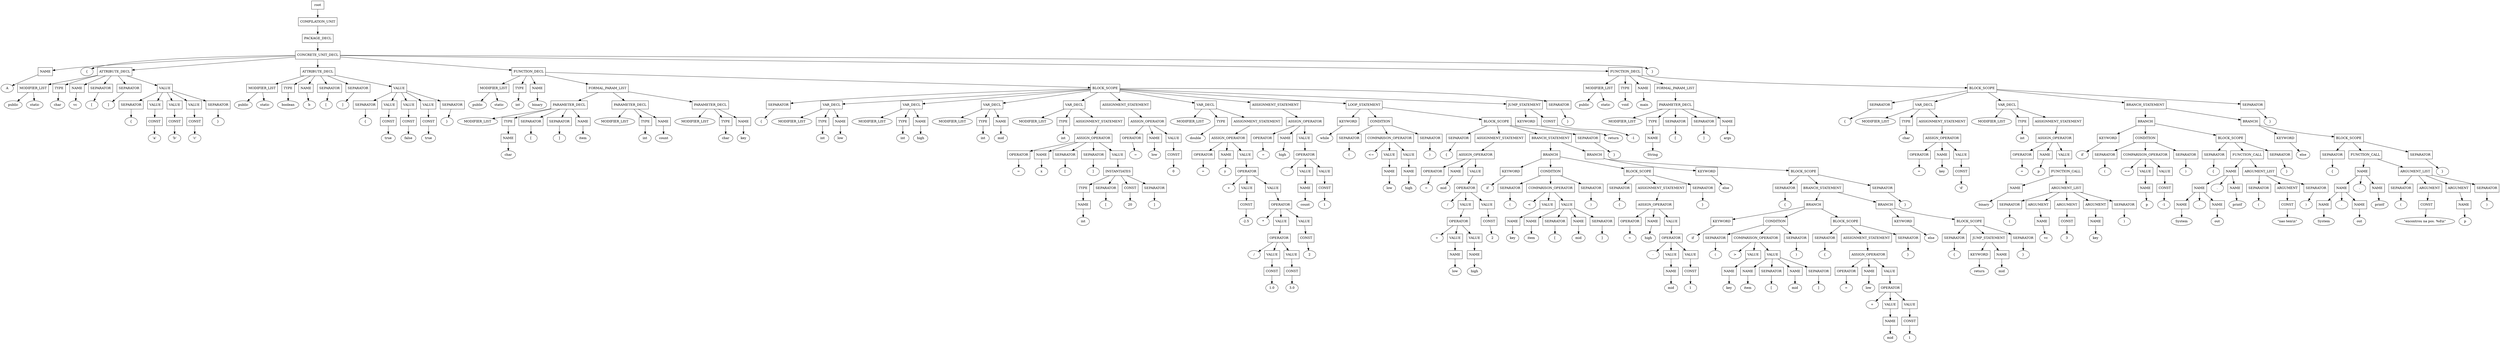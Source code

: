 digraph G {
	splines="TRUE";
	n_0 [label="root", shape="rectangle"]
	n_0 -> n_1
	n_1 [label="COMPILATION_UNIT", shape="rectangle"]
	n_1 -> n_2
	n_2 [label="PACKAGE_DECL", shape="rectangle"]
	n_2 -> n_3
	n_3 [label="CONCRETE_UNIT_DECL", shape="rectangle"]
	n_3 -> n_4
	n_4 [label="NAME", shape="rectangle"]
	n_4 -> n_11
	n_11 [label="A", shape="ellipse"]
	n_3 -> n_5
	n_5 [label="{", shape="ellipse"]
	n_3 -> n_6
	n_6 [label="ATTRIBUTE_DECL", shape="rectangle"]
	n_6 -> n_12
	n_12 [label="MODIFIER_LIST", shape="rectangle"]
	n_12 -> n_34
	n_34 [label="public", shape="ellipse"]
	n_12 -> n_35
	n_35 [label="static", shape="ellipse"]
	n_6 -> n_13
	n_13 [label="TYPE", shape="rectangle"]
	n_13 -> n_36
	n_36 [label="char", shape="ellipse"]
	n_6 -> n_14
	n_14 [label="NAME", shape="rectangle"]
	n_14 -> n_37
	n_37 [label="vc", shape="ellipse"]
	n_6 -> n_15
	n_15 [label="SEPARATOR", shape="rectangle"]
	n_15 -> n_38
	n_38 [label="[", shape="ellipse"]
	n_6 -> n_16
	n_16 [label="SEPARATOR", shape="rectangle"]
	n_16 -> n_39
	n_39 [label="]", shape="ellipse"]
	n_6 -> n_17
	n_17 [label="VALUE", shape="rectangle"]
	n_17 -> n_40
	n_40 [label="SEPARATOR", shape="rectangle"]
	n_40 -> n_84
	n_84 [label="{", shape="ellipse"]
	n_17 -> n_41
	n_41 [label="VALUE", shape="rectangle"]
	n_41 -> n_85
	n_85 [label="CONST", shape="rectangle"]
	n_85 -> n_144
	n_144 [label="'a'", shape="ellipse"]
	n_17 -> n_42
	n_42 [label="VALUE", shape="rectangle"]
	n_42 -> n_86
	n_86 [label="CONST", shape="rectangle"]
	n_86 -> n_145
	n_145 [label="'b'", shape="ellipse"]
	n_17 -> n_43
	n_43 [label="VALUE", shape="rectangle"]
	n_43 -> n_87
	n_87 [label="CONST", shape="rectangle"]
	n_87 -> n_146
	n_146 [label="'c'", shape="ellipse"]
	n_17 -> n_44
	n_44 [label="SEPARATOR", shape="rectangle"]
	n_44 -> n_88
	n_88 [label="}", shape="ellipse"]
	n_3 -> n_7
	n_7 [label="ATTRIBUTE_DECL", shape="rectangle"]
	n_7 -> n_18
	n_18 [label="MODIFIER_LIST", shape="rectangle"]
	n_18 -> n_45
	n_45 [label="public", shape="ellipse"]
	n_18 -> n_46
	n_46 [label="static", shape="ellipse"]
	n_7 -> n_19
	n_19 [label="TYPE", shape="rectangle"]
	n_19 -> n_47
	n_47 [label="boolean", shape="ellipse"]
	n_7 -> n_20
	n_20 [label="NAME", shape="rectangle"]
	n_20 -> n_48
	n_48 [label="b", shape="ellipse"]
	n_7 -> n_21
	n_21 [label="SEPARATOR", shape="rectangle"]
	n_21 -> n_49
	n_49 [label="[", shape="ellipse"]
	n_7 -> n_22
	n_22 [label="SEPARATOR", shape="rectangle"]
	n_22 -> n_50
	n_50 [label="]", shape="ellipse"]
	n_7 -> n_23
	n_23 [label="VALUE", shape="rectangle"]
	n_23 -> n_51
	n_51 [label="SEPARATOR", shape="rectangle"]
	n_51 -> n_89
	n_89 [label="{", shape="ellipse"]
	n_23 -> n_52
	n_52 [label="VALUE", shape="rectangle"]
	n_52 -> n_90
	n_90 [label="CONST", shape="rectangle"]
	n_90 -> n_147
	n_147 [label="true", shape="ellipse"]
	n_23 -> n_53
	n_53 [label="VALUE", shape="rectangle"]
	n_53 -> n_91
	n_91 [label="CONST", shape="rectangle"]
	n_91 -> n_148
	n_148 [label="false", shape="ellipse"]
	n_23 -> n_54
	n_54 [label="VALUE", shape="rectangle"]
	n_54 -> n_92
	n_92 [label="CONST", shape="rectangle"]
	n_92 -> n_149
	n_149 [label="true", shape="ellipse"]
	n_23 -> n_55
	n_55 [label="SEPARATOR", shape="rectangle"]
	n_55 -> n_93
	n_93 [label="}", shape="ellipse"]
	n_3 -> n_8
	n_8 [label="FUNCTION_DECL", shape="rectangle"]
	n_8 -> n_24
	n_24 [label="MODIFIER_LIST", shape="rectangle"]
	n_24 -> n_56
	n_56 [label="public", shape="ellipse"]
	n_24 -> n_57
	n_57 [label="static", shape="ellipse"]
	n_8 -> n_25
	n_25 [label="TYPE", shape="rectangle"]
	n_25 -> n_58
	n_58 [label="int", shape="ellipse"]
	n_8 -> n_26
	n_26 [label="NAME", shape="rectangle"]
	n_26 -> n_59
	n_59 [label="binary", shape="ellipse"]
	n_8 -> n_27
	n_27 [label="FORMAL_PARAM_LIST", shape="rectangle"]
	n_27 -> n_60
	n_60 [label="PARAMETER_DECL", shape="rectangle"]
	n_60 -> n_94
	n_94 [label="MODIFIER_LIST", shape="ellipse"]
	n_60 -> n_95
	n_95 [label="TYPE", shape="rectangle"]
	n_95 -> n_150
	n_150 [label="NAME", shape="rectangle"]
	n_150 -> n_197
	n_197 [label="char", shape="ellipse"]
	n_60 -> n_96
	n_96 [label="SEPARATOR", shape="rectangle"]
	n_96 -> n_151
	n_151 [label="[", shape="ellipse"]
	n_60 -> n_97
	n_97 [label="SEPARATOR", shape="rectangle"]
	n_97 -> n_152
	n_152 [label="]", shape="ellipse"]
	n_60 -> n_98
	n_98 [label="NAME", shape="rectangle"]
	n_98 -> n_153
	n_153 [label="item", shape="ellipse"]
	n_27 -> n_61
	n_61 [label="PARAMETER_DECL", shape="rectangle"]
	n_61 -> n_99
	n_99 [label="MODIFIER_LIST", shape="ellipse"]
	n_61 -> n_100
	n_100 [label="TYPE", shape="rectangle"]
	n_100 -> n_154
	n_154 [label="int", shape="ellipse"]
	n_61 -> n_101
	n_101 [label="NAME", shape="rectangle"]
	n_101 -> n_155
	n_155 [label="count", shape="ellipse"]
	n_27 -> n_62
	n_62 [label="PARAMETER_DECL", shape="rectangle"]
	n_62 -> n_102
	n_102 [label="MODIFIER_LIST", shape="ellipse"]
	n_62 -> n_103
	n_103 [label="TYPE", shape="rectangle"]
	n_103 -> n_156
	n_156 [label="char", shape="ellipse"]
	n_62 -> n_104
	n_104 [label="NAME", shape="rectangle"]
	n_104 -> n_157
	n_157 [label="key", shape="ellipse"]
	n_8 -> n_28
	n_28 [label="BLOCK_SCOPE", shape="rectangle"]
	n_28 -> n_63
	n_63 [label="SEPARATOR", shape="rectangle"]
	n_63 -> n_105
	n_105 [label="{", shape="ellipse"]
	n_28 -> n_64
	n_64 [label="VAR_DECL", shape="rectangle"]
	n_64 -> n_106
	n_106 [label="MODIFIER_LIST", shape="ellipse"]
	n_64 -> n_107
	n_107 [label="TYPE", shape="rectangle"]
	n_107 -> n_158
	n_158 [label="int", shape="ellipse"]
	n_64 -> n_108
	n_108 [label="NAME", shape="rectangle"]
	n_108 -> n_159
	n_159 [label="low", shape="ellipse"]
	n_28 -> n_65
	n_65 [label="VAR_DECL", shape="rectangle"]
	n_65 -> n_109
	n_109 [label="MODIFIER_LIST", shape="ellipse"]
	n_65 -> n_110
	n_110 [label="TYPE", shape="rectangle"]
	n_110 -> n_160
	n_160 [label="int", shape="ellipse"]
	n_65 -> n_111
	n_111 [label="NAME", shape="rectangle"]
	n_111 -> n_161
	n_161 [label="high", shape="ellipse"]
	n_28 -> n_66
	n_66 [label="VAR_DECL", shape="rectangle"]
	n_66 -> n_112
	n_112 [label="MODIFIER_LIST", shape="ellipse"]
	n_66 -> n_113
	n_113 [label="TYPE", shape="rectangle"]
	n_113 -> n_162
	n_162 [label="int", shape="ellipse"]
	n_66 -> n_114
	n_114 [label="NAME", shape="rectangle"]
	n_114 -> n_163
	n_163 [label="mid", shape="ellipse"]
	n_28 -> n_67
	n_67 [label="VAR_DECL", shape="rectangle"]
	n_67 -> n_115
	n_115 [label="MODIFIER_LIST", shape="ellipse"]
	n_67 -> n_116
	n_116 [label="TYPE", shape="rectangle"]
	n_116 -> n_164
	n_164 [label="int", shape="ellipse"]
	n_67 -> n_117
	n_117 [label="ASSIGNMENT_STATEMENT", shape="rectangle"]
	n_117 -> n_165
	n_165 [label="ASSIGN_OPERATOR", shape="rectangle"]
	n_165 -> n_198
	n_198 [label="OPERATOR", shape="rectangle"]
	n_198 -> n_240
	n_240 [label="=", shape="ellipse"]
	n_165 -> n_199
	n_199 [label="NAME", shape="rectangle"]
	n_199 -> n_241
	n_241 [label="x", shape="ellipse"]
	n_165 -> n_200
	n_200 [label="SEPARATOR", shape="rectangle"]
	n_200 -> n_242
	n_242 [label="[", shape="ellipse"]
	n_165 -> n_201
	n_201 [label="SEPARATOR", shape="rectangle"]
	n_201 -> n_243
	n_243 [label="]", shape="ellipse"]
	n_165 -> n_202
	n_202 [label="VALUE", shape="rectangle"]
	n_202 -> n_244
	n_244 [label="INSTANTIATES", shape="rectangle"]
	n_244 -> n_281
	n_281 [label="TYPE", shape="rectangle"]
	n_281 -> n_324
	n_324 [label="NAME", shape="rectangle"]
	n_324 -> n_370
	n_370 [label="int", shape="ellipse"]
	n_244 -> n_282
	n_282 [label="SEPARATOR", shape="rectangle"]
	n_282 -> n_325
	n_325 [label="[", shape="ellipse"]
	n_244 -> n_283
	n_283 [label="CONST", shape="rectangle"]
	n_283 -> n_326
	n_326 [label="20", shape="ellipse"]
	n_244 -> n_284
	n_284 [label="SEPARATOR", shape="rectangle"]
	n_284 -> n_327
	n_327 [label="]", shape="ellipse"]
	n_28 -> n_68
	n_68 [label="ASSIGNMENT_STATEMENT", shape="rectangle"]
	n_68 -> n_118
	n_118 [label="ASSIGN_OPERATOR", shape="rectangle"]
	n_118 -> n_166
	n_166 [label="OPERATOR", shape="rectangle"]
	n_166 -> n_203
	n_203 [label="=", shape="ellipse"]
	n_118 -> n_167
	n_167 [label="NAME", shape="rectangle"]
	n_167 -> n_204
	n_204 [label="low", shape="ellipse"]
	n_118 -> n_168
	n_168 [label="VALUE", shape="rectangle"]
	n_168 -> n_205
	n_205 [label="CONST", shape="rectangle"]
	n_205 -> n_245
	n_245 [label="0", shape="ellipse"]
	n_28 -> n_69
	n_69 [label="VAR_DECL", shape="rectangle"]
	n_69 -> n_119
	n_119 [label="MODIFIER_LIST", shape="ellipse"]
	n_69 -> n_120
	n_120 [label="TYPE", shape="rectangle"]
	n_120 -> n_169
	n_169 [label="double", shape="ellipse"]
	n_69 -> n_121
	n_121 [label="ASSIGNMENT_STATEMENT", shape="rectangle"]
	n_121 -> n_170
	n_170 [label="ASSIGN_OPERATOR", shape="rectangle"]
	n_170 -> n_206
	n_206 [label="OPERATOR", shape="rectangle"]
	n_206 -> n_246
	n_246 [label="=", shape="ellipse"]
	n_170 -> n_207
	n_207 [label="NAME", shape="rectangle"]
	n_207 -> n_247
	n_247 [label="y", shape="ellipse"]
	n_170 -> n_208
	n_208 [label="VALUE", shape="rectangle"]
	n_208 -> n_248
	n_248 [label="OPERATOR", shape="rectangle"]
	n_248 -> n_285
	n_285 [label="+", shape="ellipse"]
	n_248 -> n_286
	n_286 [label="VALUE", shape="rectangle"]
	n_286 -> n_328
	n_328 [label="CONST", shape="rectangle"]
	n_328 -> n_371
	n_371 [label="-2.5", shape="ellipse"]
	n_248 -> n_287
	n_287 [label="VALUE", shape="rectangle"]
	n_287 -> n_329
	n_329 [label="OPERATOR", shape="rectangle"]
	n_329 -> n_372
	n_372 [label="*", shape="ellipse"]
	n_329 -> n_373
	n_373 [label="VALUE", shape="rectangle"]
	n_373 -> n_402
	n_402 [label="OPERATOR", shape="rectangle"]
	n_402 -> n_430
	n_430 [label="/", shape="ellipse"]
	n_402 -> n_431
	n_431 [label="VALUE", shape="rectangle"]
	n_431 -> n_451
	n_451 [label="CONST", shape="rectangle"]
	n_451 -> n_467
	n_467 [label="1.0", shape="ellipse"]
	n_402 -> n_432
	n_432 [label="VALUE", shape="rectangle"]
	n_432 -> n_452
	n_452 [label="CONST", shape="rectangle"]
	n_452 -> n_468
	n_468 [label="3.0", shape="ellipse"]
	n_329 -> n_374
	n_374 [label="VALUE", shape="rectangle"]
	n_374 -> n_403
	n_403 [label="CONST", shape="rectangle"]
	n_403 -> n_433
	n_433 [label="2", shape="ellipse"]
	n_28 -> n_70
	n_70 [label="ASSIGNMENT_STATEMENT", shape="rectangle"]
	n_70 -> n_122
	n_122 [label="ASSIGN_OPERATOR", shape="rectangle"]
	n_122 -> n_171
	n_171 [label="OPERATOR", shape="rectangle"]
	n_171 -> n_209
	n_209 [label="=", shape="ellipse"]
	n_122 -> n_172
	n_172 [label="NAME", shape="rectangle"]
	n_172 -> n_210
	n_210 [label="high", shape="ellipse"]
	n_122 -> n_173
	n_173 [label="VALUE", shape="rectangle"]
	n_173 -> n_211
	n_211 [label="OPERATOR", shape="rectangle"]
	n_211 -> n_249
	n_249 [label="-", shape="ellipse"]
	n_211 -> n_250
	n_250 [label="VALUE", shape="rectangle"]
	n_250 -> n_288
	n_288 [label="NAME", shape="rectangle"]
	n_288 -> n_330
	n_330 [label="count", shape="ellipse"]
	n_211 -> n_251
	n_251 [label="VALUE", shape="rectangle"]
	n_251 -> n_289
	n_289 [label="CONST", shape="rectangle"]
	n_289 -> n_331
	n_331 [label="1", shape="ellipse"]
	n_28 -> n_71
	n_71 [label="LOOP_STATEMENT", shape="rectangle"]
	n_71 -> n_123
	n_123 [label="KEYWORD", shape="rectangle"]
	n_123 -> n_174
	n_174 [label="while", shape="ellipse"]
	n_71 -> n_124
	n_124 [label="CONDITION", shape="rectangle"]
	n_124 -> n_175
	n_175 [label="SEPARATOR", shape="rectangle"]
	n_175 -> n_212
	n_212 [label="(", shape="ellipse"]
	n_124 -> n_176
	n_176 [label="COMPARISON_OPERATOR", shape="rectangle"]
	n_176 -> n_213
	n_213 [label="<=", shape="ellipse"]
	n_176 -> n_214
	n_214 [label="VALUE", shape="rectangle"]
	n_214 -> n_252
	n_252 [label="NAME", shape="rectangle"]
	n_252 -> n_290
	n_290 [label="low", shape="ellipse"]
	n_176 -> n_215
	n_215 [label="VALUE", shape="rectangle"]
	n_215 -> n_253
	n_253 [label="NAME", shape="rectangle"]
	n_253 -> n_291
	n_291 [label="high", shape="ellipse"]
	n_124 -> n_177
	n_177 [label="SEPARATOR", shape="rectangle"]
	n_177 -> n_216
	n_216 [label=")", shape="ellipse"]
	n_71 -> n_125
	n_125 [label="BLOCK_SCOPE", shape="rectangle"]
	n_125 -> n_178
	n_178 [label="SEPARATOR", shape="rectangle"]
	n_178 -> n_217
	n_217 [label="{", shape="ellipse"]
	n_125 -> n_179
	n_179 [label="ASSIGNMENT_STATEMENT", shape="rectangle"]
	n_179 -> n_218
	n_218 [label="ASSIGN_OPERATOR", shape="rectangle"]
	n_218 -> n_254
	n_254 [label="OPERATOR", shape="rectangle"]
	n_254 -> n_292
	n_292 [label="=", shape="ellipse"]
	n_218 -> n_255
	n_255 [label="NAME", shape="rectangle"]
	n_255 -> n_293
	n_293 [label="mid", shape="ellipse"]
	n_218 -> n_256
	n_256 [label="VALUE", shape="rectangle"]
	n_256 -> n_294
	n_294 [label="OPERATOR", shape="rectangle"]
	n_294 -> n_332
	n_332 [label="/", shape="ellipse"]
	n_294 -> n_333
	n_333 [label="VALUE", shape="rectangle"]
	n_333 -> n_375
	n_375 [label="OPERATOR", shape="rectangle"]
	n_375 -> n_404
	n_404 [label="+", shape="ellipse"]
	n_375 -> n_405
	n_405 [label="VALUE", shape="rectangle"]
	n_405 -> n_434
	n_434 [label="NAME", shape="rectangle"]
	n_434 -> n_453
	n_453 [label="low", shape="ellipse"]
	n_375 -> n_406
	n_406 [label="VALUE", shape="rectangle"]
	n_406 -> n_435
	n_435 [label="NAME", shape="rectangle"]
	n_435 -> n_454
	n_454 [label="high", shape="ellipse"]
	n_294 -> n_334
	n_334 [label="VALUE", shape="rectangle"]
	n_334 -> n_376
	n_376 [label="CONST", shape="rectangle"]
	n_376 -> n_407
	n_407 [label="2", shape="ellipse"]
	n_125 -> n_180
	n_180 [label="BRANCH_STATEMENT", shape="rectangle"]
	n_180 -> n_219
	n_219 [label="BRANCH", shape="rectangle"]
	n_219 -> n_257
	n_257 [label="KEYWORD", shape="rectangle"]
	n_257 -> n_295
	n_295 [label="if", shape="ellipse"]
	n_219 -> n_258
	n_258 [label="CONDITION", shape="rectangle"]
	n_258 -> n_296
	n_296 [label="SEPARATOR", shape="rectangle"]
	n_296 -> n_335
	n_335 [label="(", shape="ellipse"]
	n_258 -> n_297
	n_297 [label="COMPARISON_OPERATOR", shape="rectangle"]
	n_297 -> n_336
	n_336 [label="<", shape="ellipse"]
	n_297 -> n_337
	n_337 [label="VALUE", shape="rectangle"]
	n_337 -> n_377
	n_377 [label="NAME", shape="rectangle"]
	n_377 -> n_408
	n_408 [label="key", shape="ellipse"]
	n_297 -> n_338
	n_338 [label="VALUE", shape="rectangle"]
	n_338 -> n_378
	n_378 [label="NAME", shape="rectangle"]
	n_378 -> n_409
	n_409 [label="item", shape="ellipse"]
	n_338 -> n_379
	n_379 [label="SEPARATOR", shape="rectangle"]
	n_379 -> n_410
	n_410 [label="[", shape="ellipse"]
	n_338 -> n_380
	n_380 [label="NAME", shape="rectangle"]
	n_380 -> n_411
	n_411 [label="mid", shape="ellipse"]
	n_338 -> n_381
	n_381 [label="SEPARATOR", shape="rectangle"]
	n_381 -> n_412
	n_412 [label="]", shape="ellipse"]
	n_258 -> n_298
	n_298 [label="SEPARATOR", shape="rectangle"]
	n_298 -> n_339
	n_339 [label=")", shape="ellipse"]
	n_219 -> n_259
	n_259 [label="BLOCK_SCOPE", shape="rectangle"]
	n_259 -> n_299
	n_299 [label="SEPARATOR", shape="rectangle"]
	n_299 -> n_340
	n_340 [label="{", shape="ellipse"]
	n_259 -> n_300
	n_300 [label="ASSIGNMENT_STATEMENT", shape="rectangle"]
	n_300 -> n_341
	n_341 [label="ASSIGN_OPERATOR", shape="rectangle"]
	n_341 -> n_382
	n_382 [label="OPERATOR", shape="rectangle"]
	n_382 -> n_413
	n_413 [label="=", shape="ellipse"]
	n_341 -> n_383
	n_383 [label="NAME", shape="rectangle"]
	n_383 -> n_414
	n_414 [label="high", shape="ellipse"]
	n_341 -> n_384
	n_384 [label="VALUE", shape="rectangle"]
	n_384 -> n_415
	n_415 [label="OPERATOR", shape="rectangle"]
	n_415 -> n_436
	n_436 [label="-", shape="ellipse"]
	n_415 -> n_437
	n_437 [label="VALUE", shape="rectangle"]
	n_437 -> n_455
	n_455 [label="NAME", shape="rectangle"]
	n_455 -> n_469
	n_469 [label="mid", shape="ellipse"]
	n_415 -> n_438
	n_438 [label="VALUE", shape="rectangle"]
	n_438 -> n_456
	n_456 [label="CONST", shape="rectangle"]
	n_456 -> n_470
	n_470 [label="1", shape="ellipse"]
	n_259 -> n_301
	n_301 [label="SEPARATOR", shape="rectangle"]
	n_301 -> n_342
	n_342 [label="}", shape="ellipse"]
	n_180 -> n_220
	n_220 [label="BRANCH", shape="rectangle"]
	n_220 -> n_260
	n_260 [label="KEYWORD", shape="rectangle"]
	n_260 -> n_302
	n_302 [label="else", shape="ellipse"]
	n_220 -> n_261
	n_261 [label="BLOCK_SCOPE", shape="rectangle"]
	n_261 -> n_303
	n_303 [label="SEPARATOR", shape="rectangle"]
	n_303 -> n_343
	n_343 [label="{", shape="ellipse"]
	n_261 -> n_304
	n_304 [label="BRANCH_STATEMENT", shape="rectangle"]
	n_304 -> n_344
	n_344 [label="BRANCH", shape="rectangle"]
	n_344 -> n_385
	n_385 [label="KEYWORD", shape="rectangle"]
	n_385 -> n_416
	n_416 [label="if", shape="ellipse"]
	n_344 -> n_386
	n_386 [label="CONDITION", shape="rectangle"]
	n_386 -> n_417
	n_417 [label="SEPARATOR", shape="rectangle"]
	n_417 -> n_439
	n_439 [label="(", shape="ellipse"]
	n_386 -> n_418
	n_418 [label="COMPARISON_OPERATOR", shape="rectangle"]
	n_418 -> n_440
	n_440 [label=">", shape="ellipse"]
	n_418 -> n_441
	n_441 [label="VALUE", shape="rectangle"]
	n_441 -> n_457
	n_457 [label="NAME", shape="rectangle"]
	n_457 -> n_471
	n_471 [label="key", shape="ellipse"]
	n_418 -> n_442
	n_442 [label="VALUE", shape="rectangle"]
	n_442 -> n_458
	n_458 [label="NAME", shape="rectangle"]
	n_458 -> n_472
	n_472 [label="item", shape="ellipse"]
	n_442 -> n_459
	n_459 [label="SEPARATOR", shape="rectangle"]
	n_459 -> n_473
	n_473 [label="[", shape="ellipse"]
	n_442 -> n_460
	n_460 [label="NAME", shape="rectangle"]
	n_460 -> n_474
	n_474 [label="mid", shape="ellipse"]
	n_442 -> n_461
	n_461 [label="SEPARATOR", shape="rectangle"]
	n_461 -> n_475
	n_475 [label="]", shape="ellipse"]
	n_386 -> n_419
	n_419 [label="SEPARATOR", shape="rectangle"]
	n_419 -> n_443
	n_443 [label=")", shape="ellipse"]
	n_344 -> n_387
	n_387 [label="BLOCK_SCOPE", shape="rectangle"]
	n_387 -> n_420
	n_420 [label="SEPARATOR", shape="rectangle"]
	n_420 -> n_444
	n_444 [label="{", shape="ellipse"]
	n_387 -> n_421
	n_421 [label="ASSIGNMENT_STATEMENT", shape="rectangle"]
	n_421 -> n_445
	n_445 [label="ASSIGN_OPERATOR", shape="rectangle"]
	n_445 -> n_462
	n_462 [label="OPERATOR", shape="rectangle"]
	n_462 -> n_476
	n_476 [label="=", shape="ellipse"]
	n_445 -> n_463
	n_463 [label="NAME", shape="rectangle"]
	n_463 -> n_477
	n_477 [label="low", shape="ellipse"]
	n_445 -> n_464
	n_464 [label="VALUE", shape="rectangle"]
	n_464 -> n_478
	n_478 [label="OPERATOR", shape="rectangle"]
	n_478 -> n_479
	n_479 [label="+", shape="ellipse"]
	n_478 -> n_480
	n_480 [label="VALUE", shape="rectangle"]
	n_480 -> n_482
	n_482 [label="NAME", shape="rectangle"]
	n_482 -> n_484
	n_484 [label="mid", shape="ellipse"]
	n_478 -> n_481
	n_481 [label="VALUE", shape="rectangle"]
	n_481 -> n_483
	n_483 [label="CONST", shape="rectangle"]
	n_483 -> n_485
	n_485 [label="1", shape="ellipse"]
	n_387 -> n_422
	n_422 [label="SEPARATOR", shape="rectangle"]
	n_422 -> n_446
	n_446 [label="}", shape="ellipse"]
	n_304 -> n_345
	n_345 [label="BRANCH", shape="rectangle"]
	n_345 -> n_388
	n_388 [label="KEYWORD", shape="rectangle"]
	n_388 -> n_423
	n_423 [label="else", shape="ellipse"]
	n_345 -> n_389
	n_389 [label="BLOCK_SCOPE", shape="rectangle"]
	n_389 -> n_424
	n_424 [label="SEPARATOR", shape="rectangle"]
	n_424 -> n_447
	n_447 [label="{", shape="ellipse"]
	n_389 -> n_425
	n_425 [label="JUMP_STATEMENT", shape="rectangle"]
	n_425 -> n_448
	n_448 [label="KEYWORD", shape="rectangle"]
	n_448 -> n_465
	n_465 [label="return", shape="ellipse"]
	n_425 -> n_449
	n_449 [label="NAME", shape="rectangle"]
	n_449 -> n_466
	n_466 [label="mid", shape="ellipse"]
	n_389 -> n_426
	n_426 [label="SEPARATOR", shape="rectangle"]
	n_426 -> n_450
	n_450 [label="}", shape="ellipse"]
	n_261 -> n_305
	n_305 [label="SEPARATOR", shape="rectangle"]
	n_305 -> n_346
	n_346 [label="}", shape="ellipse"]
	n_125 -> n_181
	n_181 [label="SEPARATOR", shape="rectangle"]
	n_181 -> n_221
	n_221 [label="}", shape="ellipse"]
	n_28 -> n_72
	n_72 [label="JUMP_STATEMENT", shape="rectangle"]
	n_72 -> n_126
	n_126 [label="KEYWORD", shape="rectangle"]
	n_126 -> n_182
	n_182 [label="return", shape="ellipse"]
	n_72 -> n_127
	n_127 [label="CONST", shape="rectangle"]
	n_127 -> n_183
	n_183 [label="-1", shape="ellipse"]
	n_28 -> n_73
	n_73 [label="SEPARATOR", shape="rectangle"]
	n_73 -> n_128
	n_128 [label="}", shape="ellipse"]
	n_3 -> n_9
	n_9 [label="FUNCTION_DECL", shape="rectangle"]
	n_9 -> n_29
	n_29 [label="MODIFIER_LIST", shape="rectangle"]
	n_29 -> n_74
	n_74 [label="public", shape="ellipse"]
	n_29 -> n_75
	n_75 [label="static", shape="ellipse"]
	n_9 -> n_30
	n_30 [label="TYPE", shape="rectangle"]
	n_30 -> n_76
	n_76 [label="void", shape="ellipse"]
	n_9 -> n_31
	n_31 [label="NAME", shape="rectangle"]
	n_31 -> n_77
	n_77 [label="main", shape="ellipse"]
	n_9 -> n_32
	n_32 [label="FORMAL_PARAM_LIST", shape="rectangle"]
	n_32 -> n_78
	n_78 [label="PARAMETER_DECL", shape="rectangle"]
	n_78 -> n_129
	n_129 [label="MODIFIER_LIST", shape="ellipse"]
	n_78 -> n_130
	n_130 [label="TYPE", shape="rectangle"]
	n_130 -> n_184
	n_184 [label="NAME", shape="rectangle"]
	n_184 -> n_222
	n_222 [label="String", shape="ellipse"]
	n_78 -> n_131
	n_131 [label="SEPARATOR", shape="rectangle"]
	n_131 -> n_185
	n_185 [label="[", shape="ellipse"]
	n_78 -> n_132
	n_132 [label="SEPARATOR", shape="rectangle"]
	n_132 -> n_186
	n_186 [label="]", shape="ellipse"]
	n_78 -> n_133
	n_133 [label="NAME", shape="rectangle"]
	n_133 -> n_187
	n_187 [label="args", shape="ellipse"]
	n_9 -> n_33
	n_33 [label="BLOCK_SCOPE", shape="rectangle"]
	n_33 -> n_79
	n_79 [label="SEPARATOR", shape="rectangle"]
	n_79 -> n_134
	n_134 [label="{", shape="ellipse"]
	n_33 -> n_80
	n_80 [label="VAR_DECL", shape="rectangle"]
	n_80 -> n_135
	n_135 [label="MODIFIER_LIST", shape="ellipse"]
	n_80 -> n_136
	n_136 [label="TYPE", shape="rectangle"]
	n_136 -> n_188
	n_188 [label="char", shape="ellipse"]
	n_80 -> n_137
	n_137 [label="ASSIGNMENT_STATEMENT", shape="rectangle"]
	n_137 -> n_189
	n_189 [label="ASSIGN_OPERATOR", shape="rectangle"]
	n_189 -> n_223
	n_223 [label="OPERATOR", shape="rectangle"]
	n_223 -> n_262
	n_262 [label="=", shape="ellipse"]
	n_189 -> n_224
	n_224 [label="NAME", shape="rectangle"]
	n_224 -> n_263
	n_263 [label="key", shape="ellipse"]
	n_189 -> n_225
	n_225 [label="VALUE", shape="rectangle"]
	n_225 -> n_264
	n_264 [label="CONST", shape="rectangle"]
	n_264 -> n_306
	n_306 [label="'d'", shape="ellipse"]
	n_33 -> n_81
	n_81 [label="VAR_DECL", shape="rectangle"]
	n_81 -> n_138
	n_138 [label="MODIFIER_LIST", shape="ellipse"]
	n_81 -> n_139
	n_139 [label="TYPE", shape="rectangle"]
	n_139 -> n_190
	n_190 [label="int", shape="ellipse"]
	n_81 -> n_140
	n_140 [label="ASSIGNMENT_STATEMENT", shape="rectangle"]
	n_140 -> n_191
	n_191 [label="ASSIGN_OPERATOR", shape="rectangle"]
	n_191 -> n_226
	n_226 [label="OPERATOR", shape="rectangle"]
	n_226 -> n_265
	n_265 [label="=", shape="ellipse"]
	n_191 -> n_227
	n_227 [label="NAME", shape="rectangle"]
	n_227 -> n_266
	n_266 [label="p", shape="ellipse"]
	n_191 -> n_228
	n_228 [label="VALUE", shape="rectangle"]
	n_228 -> n_267
	n_267 [label="FUNCTION_CALL", shape="rectangle"]
	n_267 -> n_307
	n_307 [label="NAME", shape="rectangle"]
	n_307 -> n_347
	n_347 [label="binary", shape="ellipse"]
	n_267 -> n_308
	n_308 [label="ARGUMENT_LIST", shape="rectangle"]
	n_308 -> n_348
	n_348 [label="SEPARATOR", shape="rectangle"]
	n_348 -> n_390
	n_390 [label="(", shape="ellipse"]
	n_308 -> n_349
	n_349 [label="ARGUMENT", shape="rectangle"]
	n_349 -> n_391
	n_391 [label="NAME", shape="rectangle"]
	n_391 -> n_427
	n_427 [label="vc", shape="ellipse"]
	n_308 -> n_350
	n_350 [label="ARGUMENT", shape="rectangle"]
	n_350 -> n_392
	n_392 [label="CONST", shape="rectangle"]
	n_392 -> n_428
	n_428 [label="3", shape="ellipse"]
	n_308 -> n_351
	n_351 [label="ARGUMENT", shape="rectangle"]
	n_351 -> n_393
	n_393 [label="NAME", shape="rectangle"]
	n_393 -> n_429
	n_429 [label="key", shape="ellipse"]
	n_308 -> n_352
	n_352 [label="SEPARATOR", shape="rectangle"]
	n_352 -> n_394
	n_394 [label=")", shape="ellipse"]
	n_33 -> n_82
	n_82 [label="BRANCH_STATEMENT", shape="rectangle"]
	n_82 -> n_141
	n_141 [label="BRANCH", shape="rectangle"]
	n_141 -> n_192
	n_192 [label="KEYWORD", shape="rectangle"]
	n_192 -> n_229
	n_229 [label="if", shape="ellipse"]
	n_141 -> n_193
	n_193 [label="CONDITION", shape="rectangle"]
	n_193 -> n_230
	n_230 [label="SEPARATOR", shape="rectangle"]
	n_230 -> n_268
	n_268 [label="(", shape="ellipse"]
	n_193 -> n_231
	n_231 [label="COMPARISON_OPERATOR", shape="rectangle"]
	n_231 -> n_269
	n_269 [label="==", shape="ellipse"]
	n_231 -> n_270
	n_270 [label="VALUE", shape="rectangle"]
	n_270 -> n_309
	n_309 [label="NAME", shape="rectangle"]
	n_309 -> n_353
	n_353 [label="p", shape="ellipse"]
	n_231 -> n_271
	n_271 [label="VALUE", shape="rectangle"]
	n_271 -> n_310
	n_310 [label="CONST", shape="rectangle"]
	n_310 -> n_354
	n_354 [label="-1", shape="ellipse"]
	n_193 -> n_232
	n_232 [label="SEPARATOR", shape="rectangle"]
	n_232 -> n_272
	n_272 [label=")", shape="ellipse"]
	n_141 -> n_194
	n_194 [label="BLOCK_SCOPE", shape="rectangle"]
	n_194 -> n_233
	n_233 [label="SEPARATOR", shape="rectangle"]
	n_233 -> n_273
	n_273 [label="{", shape="ellipse"]
	n_194 -> n_234
	n_234 [label="FUNCTION_CALL", shape="rectangle"]
	n_234 -> n_274
	n_274 [label="NAME", shape="rectangle"]
	n_274 -> n_311
	n_311 [label="NAME", shape="rectangle"]
	n_311 -> n_355
	n_355 [label="NAME", shape="rectangle"]
	n_355 -> n_395
	n_395 [label="System", shape="ellipse"]
	n_311 -> n_356
	n_356 [label=".", shape="ellipse"]
	n_311 -> n_357
	n_357 [label="NAME", shape="rectangle"]
	n_357 -> n_396
	n_396 [label="out", shape="ellipse"]
	n_274 -> n_312
	n_312 [label=".", shape="ellipse"]
	n_274 -> n_313
	n_313 [label="NAME", shape="rectangle"]
	n_313 -> n_358
	n_358 [label="printf", shape="ellipse"]
	n_234 -> n_275
	n_275 [label="ARGUMENT_LIST", shape="rectangle"]
	n_275 -> n_314
	n_314 [label="SEPARATOR", shape="rectangle"]
	n_314 -> n_359
	n_359 [label="(", shape="ellipse"]
	n_275 -> n_315
	n_315 [label="ARGUMENT", shape="rectangle"]
	n_315 -> n_360
	n_360 [label="CONST", shape="rectangle"]
	n_360 -> n_397
	n_397 [label="\"nao tem\\n\"", shape="ellipse"]
	n_275 -> n_316
	n_316 [label="SEPARATOR", shape="rectangle"]
	n_316 -> n_361
	n_361 [label=")", shape="ellipse"]
	n_194 -> n_235
	n_235 [label="SEPARATOR", shape="rectangle"]
	n_235 -> n_276
	n_276 [label="}", shape="ellipse"]
	n_82 -> n_142
	n_142 [label="BRANCH", shape="rectangle"]
	n_142 -> n_195
	n_195 [label="KEYWORD", shape="rectangle"]
	n_195 -> n_236
	n_236 [label="else", shape="ellipse"]
	n_142 -> n_196
	n_196 [label="BLOCK_SCOPE", shape="rectangle"]
	n_196 -> n_237
	n_237 [label="SEPARATOR", shape="rectangle"]
	n_237 -> n_277
	n_277 [label="{", shape="ellipse"]
	n_196 -> n_238
	n_238 [label="FUNCTION_CALL", shape="rectangle"]
	n_238 -> n_278
	n_278 [label="NAME", shape="rectangle"]
	n_278 -> n_317
	n_317 [label="NAME", shape="rectangle"]
	n_317 -> n_362
	n_362 [label="NAME", shape="rectangle"]
	n_362 -> n_398
	n_398 [label="System", shape="ellipse"]
	n_317 -> n_363
	n_363 [label=".", shape="ellipse"]
	n_317 -> n_364
	n_364 [label="NAME", shape="rectangle"]
	n_364 -> n_399
	n_399 [label="out", shape="ellipse"]
	n_278 -> n_318
	n_318 [label=".", shape="ellipse"]
	n_278 -> n_319
	n_319 [label="NAME", shape="rectangle"]
	n_319 -> n_365
	n_365 [label="printf", shape="ellipse"]
	n_238 -> n_279
	n_279 [label="ARGUMENT_LIST", shape="rectangle"]
	n_279 -> n_320
	n_320 [label="SEPARATOR", shape="rectangle"]
	n_320 -> n_366
	n_366 [label="(", shape="ellipse"]
	n_279 -> n_321
	n_321 [label="ARGUMENT", shape="rectangle"]
	n_321 -> n_367
	n_367 [label="CONST", shape="rectangle"]
	n_367 -> n_400
	n_400 [label="\"encontrou na pos. %d\\n\"", shape="ellipse"]
	n_279 -> n_322
	n_322 [label="ARGUMENT", shape="rectangle"]
	n_322 -> n_368
	n_368 [label="NAME", shape="rectangle"]
	n_368 -> n_401
	n_401 [label="p", shape="ellipse"]
	n_279 -> n_323
	n_323 [label="SEPARATOR", shape="rectangle"]
	n_323 -> n_369
	n_369 [label=")", shape="ellipse"]
	n_196 -> n_239
	n_239 [label="SEPARATOR", shape="rectangle"]
	n_239 -> n_280
	n_280 [label="}", shape="ellipse"]
	n_33 -> n_83
	n_83 [label="SEPARATOR", shape="rectangle"]
	n_83 -> n_143
	n_143 [label="}", shape="ellipse"]
	n_3 -> n_10
	n_10 [label="}", shape="ellipse"]
}